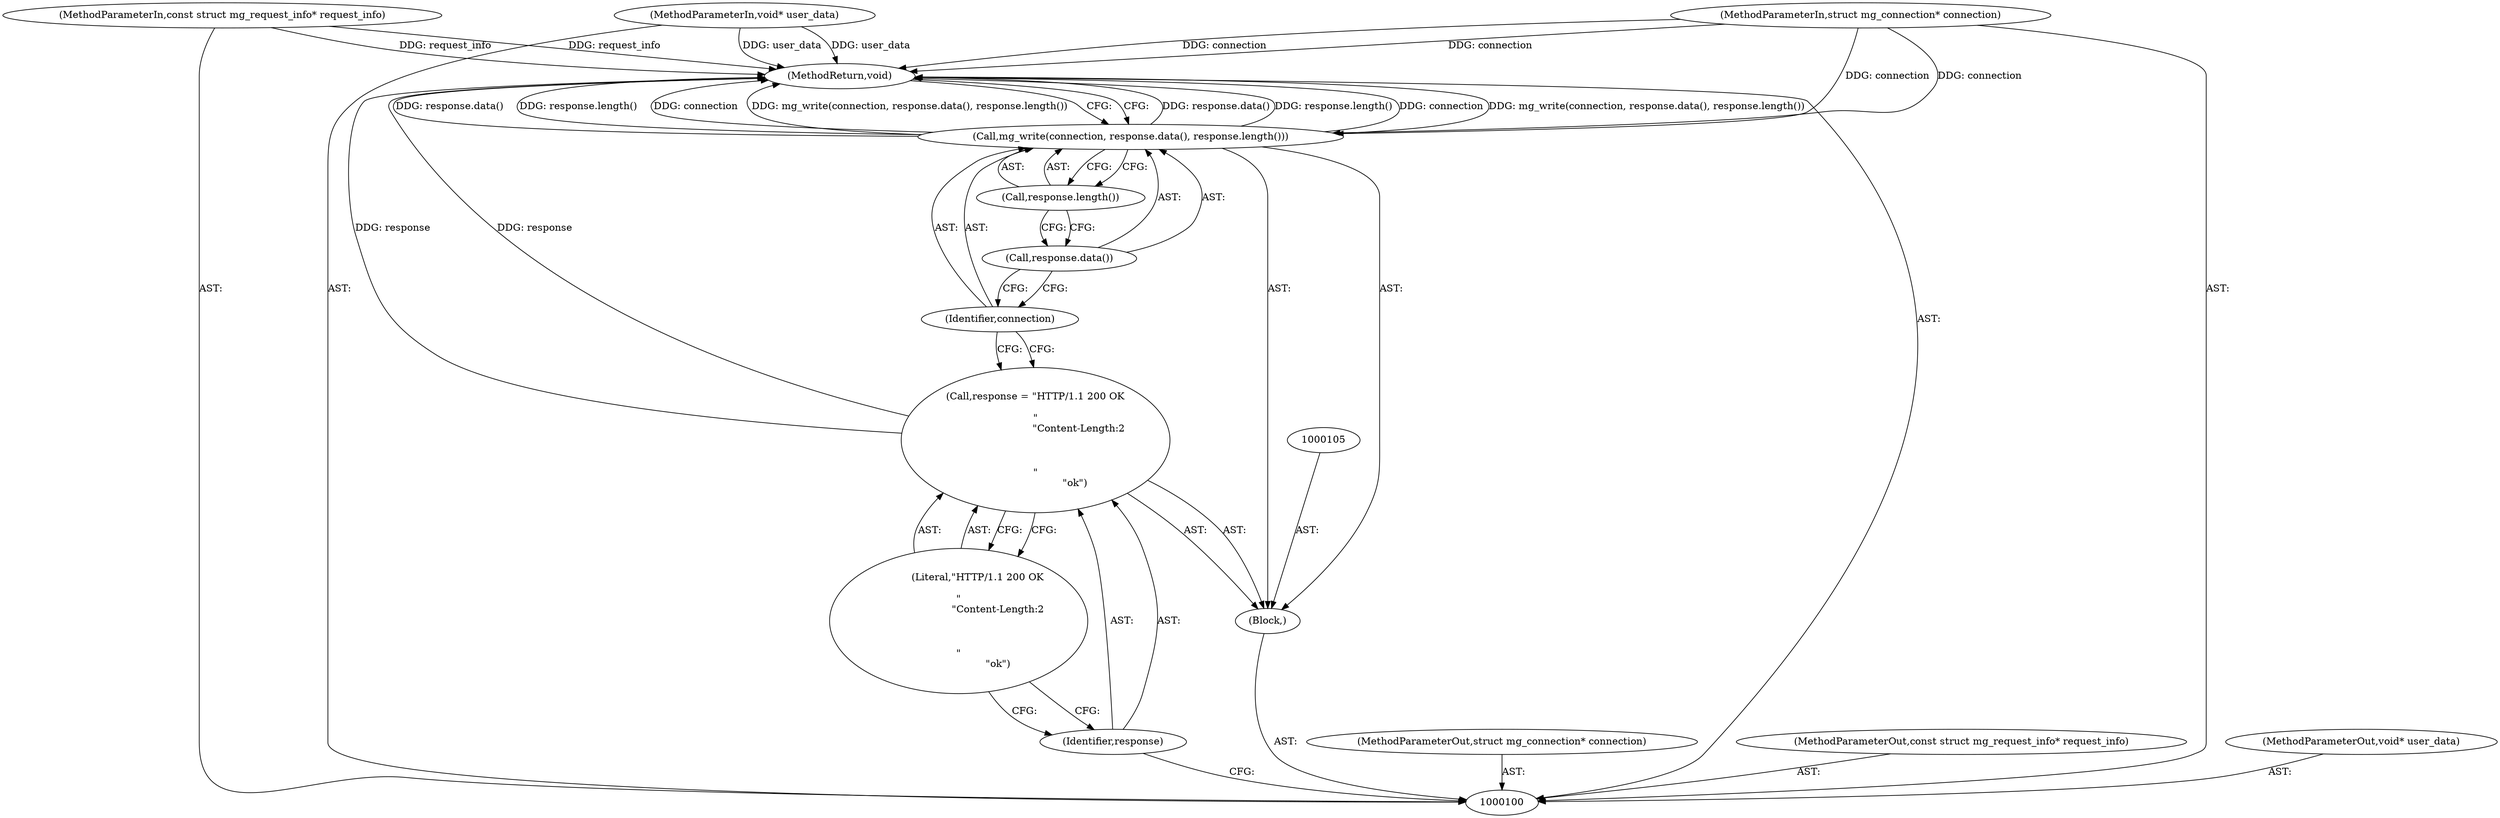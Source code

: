 digraph "1_Chrome_4ab22cfc619ee8ff17a8c50e289ec3b30731ceba_6" {
"1000113" [label="(MethodReturn,void)"];
"1000101" [label="(MethodParameterIn,struct mg_connection* connection)"];
"1000138" [label="(MethodParameterOut,struct mg_connection* connection)"];
"1000102" [label="(MethodParameterIn,const struct mg_request_info* request_info)"];
"1000139" [label="(MethodParameterOut,const struct mg_request_info* request_info)"];
"1000103" [label="(MethodParameterIn,void* user_data)"];
"1000140" [label="(MethodParameterOut,void* user_data)"];
"1000104" [label="(Block,)"];
"1000106" [label="(Call,response = \"HTTP/1.1 200 OK\r\n\"\n                         \"Content-Length:2\r\n\r\n\"\n                         \"ok\")"];
"1000107" [label="(Identifier,response)"];
"1000108" [label="(Literal,\"HTTP/1.1 200 OK\r\n\"\n                         \"Content-Length:2\r\n\r\n\"\n                         \"ok\")"];
"1000110" [label="(Identifier,connection)"];
"1000111" [label="(Call,response.data())"];
"1000109" [label="(Call,mg_write(connection, response.data(), response.length()))"];
"1000112" [label="(Call,response.length())"];
"1000113" -> "1000100"  [label="AST: "];
"1000113" -> "1000109"  [label="CFG: "];
"1000106" -> "1000113"  [label="DDG: response"];
"1000103" -> "1000113"  [label="DDG: user_data"];
"1000109" -> "1000113"  [label="DDG: response.data()"];
"1000109" -> "1000113"  [label="DDG: response.length()"];
"1000109" -> "1000113"  [label="DDG: connection"];
"1000109" -> "1000113"  [label="DDG: mg_write(connection, response.data(), response.length())"];
"1000102" -> "1000113"  [label="DDG: request_info"];
"1000101" -> "1000113"  [label="DDG: connection"];
"1000101" -> "1000100"  [label="AST: "];
"1000101" -> "1000113"  [label="DDG: connection"];
"1000101" -> "1000109"  [label="DDG: connection"];
"1000138" -> "1000100"  [label="AST: "];
"1000102" -> "1000100"  [label="AST: "];
"1000102" -> "1000113"  [label="DDG: request_info"];
"1000139" -> "1000100"  [label="AST: "];
"1000103" -> "1000100"  [label="AST: "];
"1000103" -> "1000113"  [label="DDG: user_data"];
"1000140" -> "1000100"  [label="AST: "];
"1000104" -> "1000100"  [label="AST: "];
"1000105" -> "1000104"  [label="AST: "];
"1000106" -> "1000104"  [label="AST: "];
"1000109" -> "1000104"  [label="AST: "];
"1000106" -> "1000104"  [label="AST: "];
"1000106" -> "1000108"  [label="CFG: "];
"1000107" -> "1000106"  [label="AST: "];
"1000108" -> "1000106"  [label="AST: "];
"1000110" -> "1000106"  [label="CFG: "];
"1000106" -> "1000113"  [label="DDG: response"];
"1000107" -> "1000106"  [label="AST: "];
"1000107" -> "1000100"  [label="CFG: "];
"1000108" -> "1000107"  [label="CFG: "];
"1000108" -> "1000106"  [label="AST: "];
"1000108" -> "1000107"  [label="CFG: "];
"1000106" -> "1000108"  [label="CFG: "];
"1000110" -> "1000109"  [label="AST: "];
"1000110" -> "1000106"  [label="CFG: "];
"1000111" -> "1000110"  [label="CFG: "];
"1000111" -> "1000109"  [label="AST: "];
"1000111" -> "1000110"  [label="CFG: "];
"1000112" -> "1000111"  [label="CFG: "];
"1000109" -> "1000104"  [label="AST: "];
"1000109" -> "1000112"  [label="CFG: "];
"1000110" -> "1000109"  [label="AST: "];
"1000111" -> "1000109"  [label="AST: "];
"1000112" -> "1000109"  [label="AST: "];
"1000113" -> "1000109"  [label="CFG: "];
"1000109" -> "1000113"  [label="DDG: response.data()"];
"1000109" -> "1000113"  [label="DDG: response.length()"];
"1000109" -> "1000113"  [label="DDG: connection"];
"1000109" -> "1000113"  [label="DDG: mg_write(connection, response.data(), response.length())"];
"1000101" -> "1000109"  [label="DDG: connection"];
"1000112" -> "1000109"  [label="AST: "];
"1000112" -> "1000111"  [label="CFG: "];
"1000109" -> "1000112"  [label="CFG: "];
}
